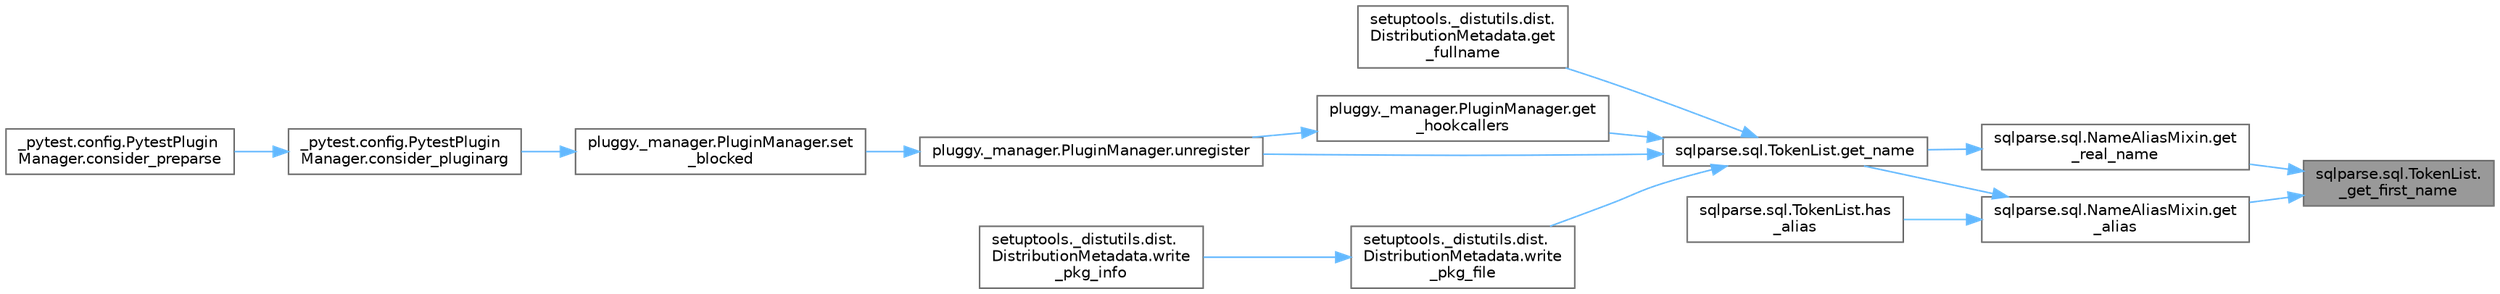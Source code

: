 digraph "sqlparse.sql.TokenList._get_first_name"
{
 // LATEX_PDF_SIZE
  bgcolor="transparent";
  edge [fontname=Helvetica,fontsize=10,labelfontname=Helvetica,labelfontsize=10];
  node [fontname=Helvetica,fontsize=10,shape=box,height=0.2,width=0.4];
  rankdir="RL";
  Node1 [id="Node000001",label="sqlparse.sql.TokenList.\l_get_first_name",height=0.2,width=0.4,color="gray40", fillcolor="grey60", style="filled", fontcolor="black",tooltip=" "];
  Node1 -> Node2 [id="edge1_Node000001_Node000002",dir="back",color="steelblue1",style="solid",tooltip=" "];
  Node2 [id="Node000002",label="sqlparse.sql.NameAliasMixin.get\l_alias",height=0.2,width=0.4,color="grey40", fillcolor="white", style="filled",URL="$classsqlparse_1_1sql_1_1_name_alias_mixin.html#a70525e520de05f1a3a22daf0935ab50f",tooltip=" "];
  Node2 -> Node3 [id="edge2_Node000002_Node000003",dir="back",color="steelblue1",style="solid",tooltip=" "];
  Node3 [id="Node000003",label="sqlparse.sql.TokenList.get_name",height=0.2,width=0.4,color="grey40", fillcolor="white", style="filled",URL="$classsqlparse_1_1sql_1_1_token_list.html#ab28a83bf9edb942c709ca904abd57034",tooltip=" "];
  Node3 -> Node4 [id="edge3_Node000003_Node000004",dir="back",color="steelblue1",style="solid",tooltip=" "];
  Node4 [id="Node000004",label="setuptools._distutils.dist.\lDistributionMetadata.get\l_fullname",height=0.2,width=0.4,color="grey40", fillcolor="white", style="filled",URL="$classsetuptools_1_1__distutils_1_1dist_1_1_distribution_metadata.html#ab7420b68c460cd9eb85694a8be6ee524",tooltip=" "];
  Node3 -> Node5 [id="edge4_Node000003_Node000005",dir="back",color="steelblue1",style="solid",tooltip=" "];
  Node5 [id="Node000005",label="pluggy._manager.PluginManager.get\l_hookcallers",height=0.2,width=0.4,color="grey40", fillcolor="white", style="filled",URL="$classpluggy_1_1__manager_1_1_plugin_manager.html#ac3bd729f6e05bf65d99d5c2b8cff1188",tooltip=" "];
  Node5 -> Node6 [id="edge5_Node000005_Node000006",dir="back",color="steelblue1",style="solid",tooltip=" "];
  Node6 [id="Node000006",label="pluggy._manager.PluginManager.unregister",height=0.2,width=0.4,color="grey40", fillcolor="white", style="filled",URL="$classpluggy_1_1__manager_1_1_plugin_manager.html#afc4018446c284004716160fc8a6309a8",tooltip=" "];
  Node6 -> Node7 [id="edge6_Node000006_Node000007",dir="back",color="steelblue1",style="solid",tooltip=" "];
  Node7 [id="Node000007",label="pluggy._manager.PluginManager.set\l_blocked",height=0.2,width=0.4,color="grey40", fillcolor="white", style="filled",URL="$classpluggy_1_1__manager_1_1_plugin_manager.html#a9b0245c80fd131323e7442c2f363e8d6",tooltip=" "];
  Node7 -> Node8 [id="edge7_Node000007_Node000008",dir="back",color="steelblue1",style="solid",tooltip=" "];
  Node8 [id="Node000008",label="_pytest.config.PytestPlugin\lManager.consider_pluginarg",height=0.2,width=0.4,color="grey40", fillcolor="white", style="filled",URL="$class__pytest_1_1config_1_1_pytest_plugin_manager.html#a6e81b6803e8cca1e3d0252c299a58a99",tooltip=" "];
  Node8 -> Node9 [id="edge8_Node000008_Node000009",dir="back",color="steelblue1",style="solid",tooltip=" "];
  Node9 [id="Node000009",label="_pytest.config.PytestPlugin\lManager.consider_preparse",height=0.2,width=0.4,color="grey40", fillcolor="white", style="filled",URL="$class__pytest_1_1config_1_1_pytest_plugin_manager.html#a78e43b61e0b71f7a76fe0a751662aaf5",tooltip=" "];
  Node3 -> Node6 [id="edge9_Node000003_Node000006",dir="back",color="steelblue1",style="solid",tooltip=" "];
  Node3 -> Node10 [id="edge10_Node000003_Node000010",dir="back",color="steelblue1",style="solid",tooltip=" "];
  Node10 [id="Node000010",label="setuptools._distutils.dist.\lDistributionMetadata.write\l_pkg_file",height=0.2,width=0.4,color="grey40", fillcolor="white", style="filled",URL="$classsetuptools_1_1__distutils_1_1dist_1_1_distribution_metadata.html#a2a55009e9d487a82234459fb242f4be0",tooltip=" "];
  Node10 -> Node11 [id="edge11_Node000010_Node000011",dir="back",color="steelblue1",style="solid",tooltip=" "];
  Node11 [id="Node000011",label="setuptools._distutils.dist.\lDistributionMetadata.write\l_pkg_info",height=0.2,width=0.4,color="grey40", fillcolor="white", style="filled",URL="$classsetuptools_1_1__distutils_1_1dist_1_1_distribution_metadata.html#a0f62394989fd40fc4215cb7e4250fcfb",tooltip=" "];
  Node2 -> Node12 [id="edge12_Node000002_Node000012",dir="back",color="steelblue1",style="solid",tooltip=" "];
  Node12 [id="Node000012",label="sqlparse.sql.TokenList.has\l_alias",height=0.2,width=0.4,color="grey40", fillcolor="white", style="filled",URL="$classsqlparse_1_1sql_1_1_token_list.html#a23b65ab54151a86cca1c101bb305b9e3",tooltip=" "];
  Node1 -> Node13 [id="edge13_Node000001_Node000013",dir="back",color="steelblue1",style="solid",tooltip=" "];
  Node13 [id="Node000013",label="sqlparse.sql.NameAliasMixin.get\l_real_name",height=0.2,width=0.4,color="grey40", fillcolor="white", style="filled",URL="$classsqlparse_1_1sql_1_1_name_alias_mixin.html#a2ac3e05766af00cfad90cf3749c693d0",tooltip=" "];
  Node13 -> Node3 [id="edge14_Node000013_Node000003",dir="back",color="steelblue1",style="solid",tooltip=" "];
}
